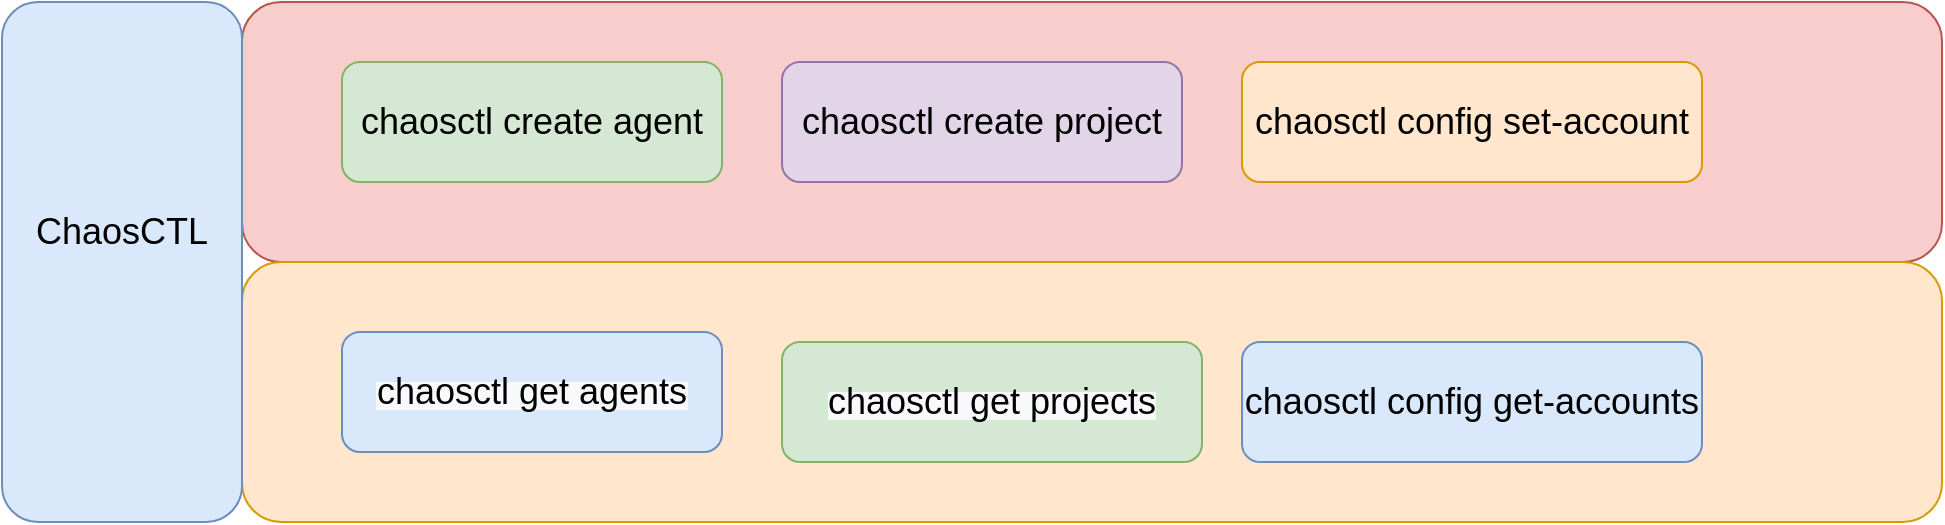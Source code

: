 <mxfile version="16.5.2" type="github"><diagram id="7ZWuBoSflssE--QUqeVg" name="Page-1"><mxGraphModel dx="1186" dy="743" grid="1" gridSize="10" guides="1" tooltips="1" connect="1" arrows="1" fold="1" page="1" pageScale="1" pageWidth="827" pageHeight="1169" math="0" shadow="0"><root><mxCell id="0"/><mxCell id="1" parent="0"/><mxCell id="uaoGuYqjWLCCIw1uzmHs-3" value="" style="rounded=1;whiteSpace=wrap;html=1;fillColor=#f8cecc;strokeColor=#b85450;" vertex="1" parent="1"><mxGeometry x="230" y="440" width="850" height="130" as="geometry"/></mxCell><mxCell id="uaoGuYqjWLCCIw1uzmHs-4" value="" style="rounded=1;whiteSpace=wrap;html=1;fillColor=#ffe6cc;strokeColor=#d79b00;" vertex="1" parent="1"><mxGeometry x="230" y="570" width="850" height="130" as="geometry"/></mxCell><mxCell id="uaoGuYqjWLCCIw1uzmHs-5" value="&lt;font style=&quot;font-size: 18px&quot;&gt;chaosctl create agent&lt;/font&gt;" style="rounded=1;whiteSpace=wrap;html=1;fillColor=#d5e8d4;strokeColor=#82b366;" vertex="1" parent="1"><mxGeometry x="280" y="470" width="190" height="60" as="geometry"/></mxCell><mxCell id="uaoGuYqjWLCCIw1uzmHs-6" value="&lt;font face=&quot;helvetica&quot; size=&quot;4&quot;&gt;chaosctl create project&lt;/font&gt;" style="rounded=1;whiteSpace=wrap;html=1;fillColor=#e1d5e7;strokeColor=#9673a6;" vertex="1" parent="1"><mxGeometry x="500" y="470" width="200" height="60" as="geometry"/></mxCell><mxCell id="uaoGuYqjWLCCIw1uzmHs-7" value="&lt;span style=&quot;font-family: &amp;#34;helvetica&amp;#34; ; font-size: large&quot;&gt;chaosctl config set-account&lt;/span&gt;" style="rounded=1;whiteSpace=wrap;html=1;fillColor=#ffe6cc;strokeColor=#d79b00;" vertex="1" parent="1"><mxGeometry x="730" y="470" width="230" height="60" as="geometry"/></mxCell><mxCell id="uaoGuYqjWLCCIw1uzmHs-8" value="&lt;span style=&quot;color: rgb(0 , 0 , 0) ; font-family: &amp;#34;helvetica&amp;#34; ; font-style: normal ; font-weight: normal ; letter-spacing: normal ; text-align: center ; text-indent: 0px ; text-transform: none ; word-spacing: 0px ; background-color: rgb(248 , 249 , 250) ; text-decoration: none ; display: inline ; float: none&quot;&gt;&lt;font style=&quot;font-size: 18px&quot;&gt;chaosctl get agents&lt;/font&gt;&lt;/span&gt;" style="rounded=1;whiteSpace=wrap;html=1;fillColor=#dae8fc;strokeColor=#6c8ebf;" vertex="1" parent="1"><mxGeometry x="280" y="605" width="190" height="60" as="geometry"/></mxCell><mxCell id="uaoGuYqjWLCCIw1uzmHs-9" value="&lt;span style=&quot;color: rgb(0 , 0 , 0) ; font-family: &amp;#34;helvetica&amp;#34; ; font-style: normal ; font-weight: normal ; letter-spacing: normal ; text-align: center ; text-indent: 0px ; text-transform: none ; word-spacing: 0px ; background-color: rgb(248 , 249 , 250) ; text-decoration: none ; display: inline ; float: none&quot;&gt;&lt;font style=&quot;font-size: 18px&quot;&gt;chaosctl get projects&lt;/font&gt;&lt;/span&gt;" style="rounded=1;whiteSpace=wrap;html=1;fillColor=#d5e8d4;strokeColor=#82b366;" vertex="1" parent="1"><mxGeometry x="500" y="610" width="210" height="60" as="geometry"/></mxCell><mxCell id="uaoGuYqjWLCCIw1uzmHs-10" value="&lt;span&gt;&lt;font style=&quot;font-size: 18px&quot;&gt;chaosctl config get-accounts&lt;/font&gt;&lt;/span&gt;" style="rounded=1;whiteSpace=wrap;html=1;fillColor=#dae8fc;strokeColor=#6c8ebf;" vertex="1" parent="1"><mxGeometry x="730" y="610" width="230" height="60" as="geometry"/></mxCell><mxCell id="uaoGuYqjWLCCIw1uzmHs-12" value="" style="rounded=1;whiteSpace=wrap;html=1;fillColor=#dae8fc;strokeColor=#6c8ebf;" vertex="1" parent="1"><mxGeometry x="110" y="440" width="120" height="260" as="geometry"/></mxCell><mxCell id="uaoGuYqjWLCCIw1uzmHs-13" value="&lt;font style=&quot;font-size: 18px&quot;&gt;ChaosCTL&lt;/font&gt;" style="text;html=1;strokeColor=none;fillColor=none;align=center;verticalAlign=middle;whiteSpace=wrap;rounded=0;" vertex="1" parent="1"><mxGeometry x="140" y="540" width="60" height="30" as="geometry"/></mxCell></root></mxGraphModel></diagram></mxfile>